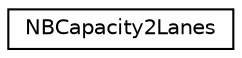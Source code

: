 digraph "Graphical Class Hierarchy"
{
  edge [fontname="Helvetica",fontsize="10",labelfontname="Helvetica",labelfontsize="10"];
  node [fontname="Helvetica",fontsize="10",shape=record];
  rankdir="LR";
  Node0 [label="NBCapacity2Lanes",height=0.2,width=0.4,color="black", fillcolor="white", style="filled",URL="$d3/d4c/class_n_b_capacity2_lanes.html",tooltip="A helper class which computes the lane number from given capacity. "];
}
